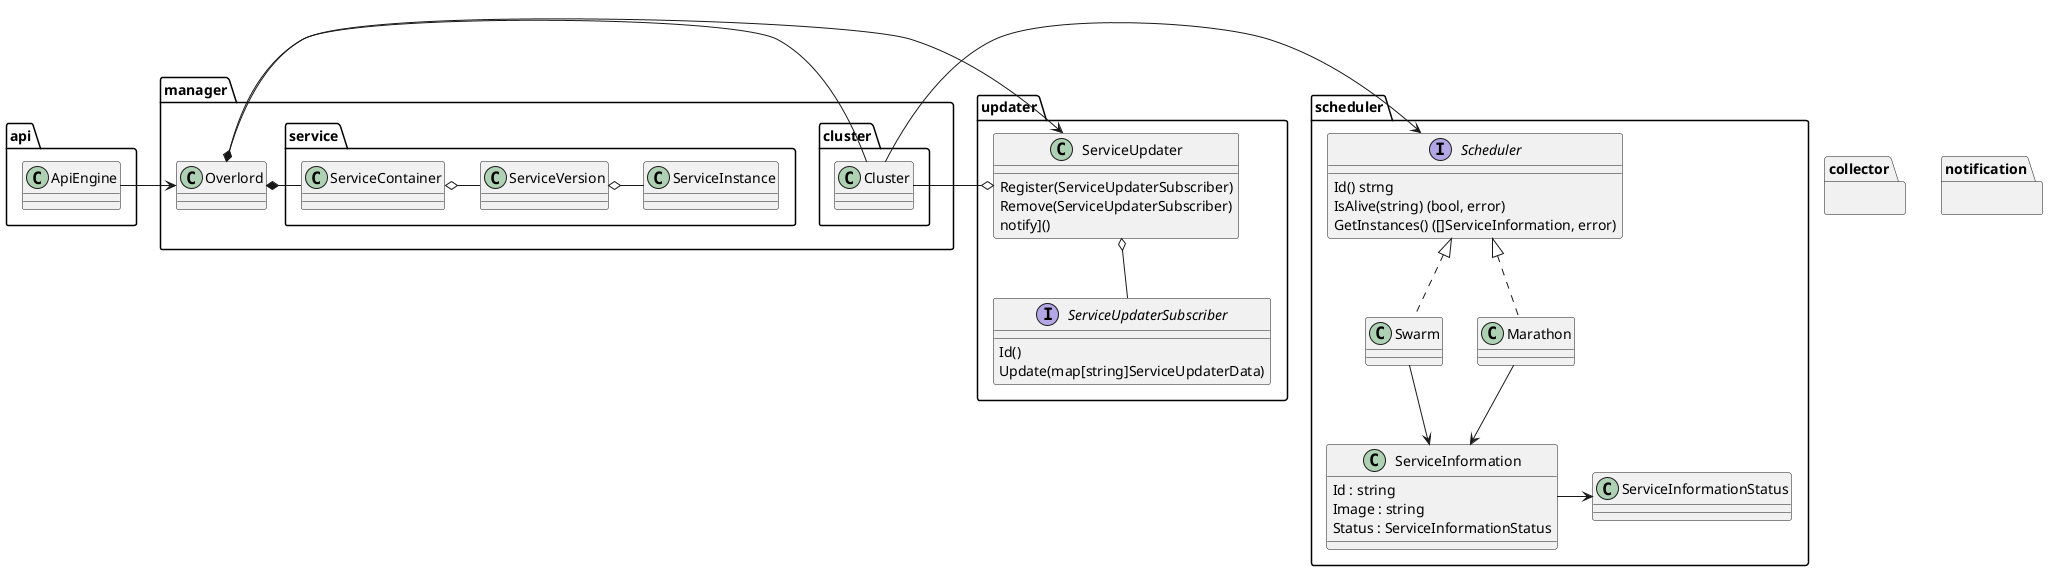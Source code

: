 @startuml
package manager {
    class Overlord
    package cluster {
        class Cluster
    }
    package service {
        class ServiceContainer
        class ServiceVersion
        class ServiceInstance
    }
}

package "updater" {
    class ServiceUpdater {
        Register(ServiceUpdaterSubscriber)
        Remove(ServiceUpdaterSubscriber)
        notify]()
    }
    interface ServiceUpdaterSubscriber {
        Id()
        Update(map[string]ServiceUpdaterData)
    }
}

package collector {
}

package notification {
}

package api {
  class ApiEngine
}

package scheduler {
    interface Scheduler {
        Id() strng
        IsAlive(string) (bool, error)
        GetInstances() ([]ServiceInformation, error)
    }

    class ServiceInformation {
        Id : string
        Image : string
        Status : ServiceInformationStatus
    }

    class Swarm
    class Marathon
    class ServiceInformationStatus
}


ApiEngine -> Overlord

ServiceContainer -* Overlord
ServiceContainer o- ServiceVersion

Overlord *- Cluster
Overlord -> ServiceUpdater

Swarm --> ServiceInformation
Marathon --> ServiceInformation
ServiceInformation -> ServiceInformationStatus

Scheduler <|.. Swarm
Scheduler <|.. Marathon

Cluster -> Scheduler
Cluster -o ServiceUpdater
ServiceVersion o- ServiceInstance

ServiceUpdater o-- ServiceUpdaterSubscriber
@enduml
